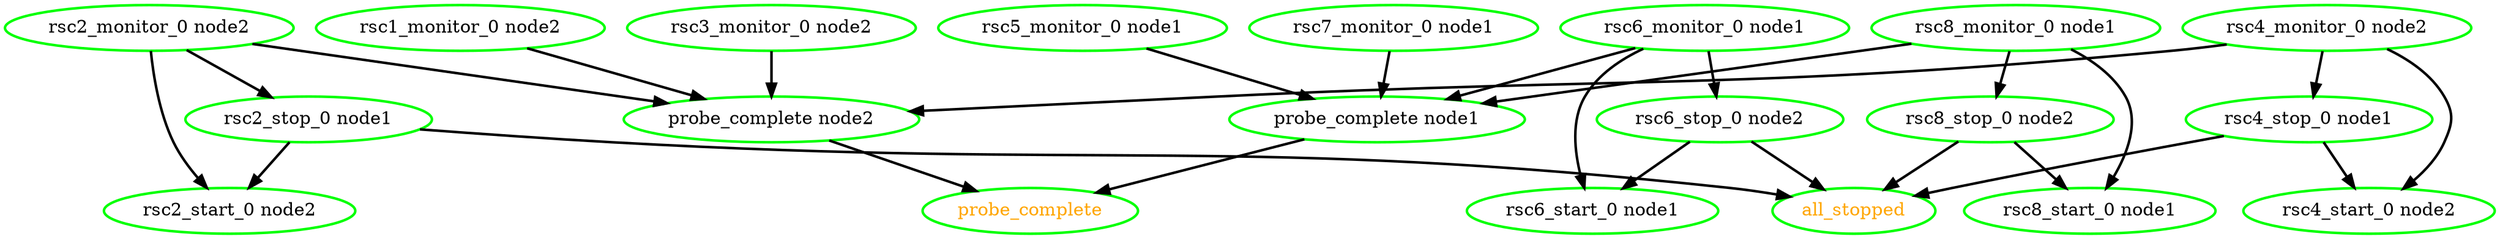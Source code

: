  digraph "g" {
"all_stopped" [ style=bold color="green" fontcolor="orange" ]
"probe_complete node1" -> "probe_complete" [ style = bold]
"probe_complete node1" [ style=bold color="green" fontcolor="black" ]
"probe_complete node2" -> "probe_complete" [ style = bold]
"probe_complete node2" [ style=bold color="green" fontcolor="black" ]
"probe_complete" [ style=bold color="green" fontcolor="orange" ]
"rsc1_monitor_0 node2" -> "probe_complete node2" [ style = bold]
"rsc1_monitor_0 node2" [ style=bold color="green" fontcolor="black" ]
"rsc2_monitor_0 node2" -> "probe_complete node2" [ style = bold]
"rsc2_monitor_0 node2" -> "rsc2_start_0 node2" [ style = bold]
"rsc2_monitor_0 node2" -> "rsc2_stop_0 node1" [ style = bold]
"rsc2_monitor_0 node2" [ style=bold color="green" fontcolor="black" ]
"rsc2_start_0 node2" [ style=bold color="green" fontcolor="black" ]
"rsc2_stop_0 node1" -> "all_stopped" [ style = bold]
"rsc2_stop_0 node1" -> "rsc2_start_0 node2" [ style = bold]
"rsc2_stop_0 node1" [ style=bold color="green" fontcolor="black" ]
"rsc3_monitor_0 node2" -> "probe_complete node2" [ style = bold]
"rsc3_monitor_0 node2" [ style=bold color="green" fontcolor="black" ]
"rsc4_monitor_0 node2" -> "probe_complete node2" [ style = bold]
"rsc4_monitor_0 node2" -> "rsc4_start_0 node2" [ style = bold]
"rsc4_monitor_0 node2" -> "rsc4_stop_0 node1" [ style = bold]
"rsc4_monitor_0 node2" [ style=bold color="green" fontcolor="black" ]
"rsc4_start_0 node2" [ style=bold color="green" fontcolor="black" ]
"rsc4_stop_0 node1" -> "all_stopped" [ style = bold]
"rsc4_stop_0 node1" -> "rsc4_start_0 node2" [ style = bold]
"rsc4_stop_0 node1" [ style=bold color="green" fontcolor="black" ]
"rsc5_monitor_0 node1" -> "probe_complete node1" [ style = bold]
"rsc5_monitor_0 node1" [ style=bold color="green" fontcolor="black" ]
"rsc6_monitor_0 node1" -> "probe_complete node1" [ style = bold]
"rsc6_monitor_0 node1" -> "rsc6_start_0 node1" [ style = bold]
"rsc6_monitor_0 node1" -> "rsc6_stop_0 node2" [ style = bold]
"rsc6_monitor_0 node1" [ style=bold color="green" fontcolor="black" ]
"rsc6_start_0 node1" [ style=bold color="green" fontcolor="black" ]
"rsc6_stop_0 node2" -> "all_stopped" [ style = bold]
"rsc6_stop_0 node2" -> "rsc6_start_0 node1" [ style = bold]
"rsc6_stop_0 node2" [ style=bold color="green" fontcolor="black" ]
"rsc7_monitor_0 node1" -> "probe_complete node1" [ style = bold]
"rsc7_monitor_0 node1" [ style=bold color="green" fontcolor="black" ]
"rsc8_monitor_0 node1" -> "probe_complete node1" [ style = bold]
"rsc8_monitor_0 node1" -> "rsc8_start_0 node1" [ style = bold]
"rsc8_monitor_0 node1" -> "rsc8_stop_0 node2" [ style = bold]
"rsc8_monitor_0 node1" [ style=bold color="green" fontcolor="black" ]
"rsc8_start_0 node1" [ style=bold color="green" fontcolor="black" ]
"rsc8_stop_0 node2" -> "all_stopped" [ style = bold]
"rsc8_stop_0 node2" -> "rsc8_start_0 node1" [ style = bold]
"rsc8_stop_0 node2" [ style=bold color="green" fontcolor="black" ]
}
